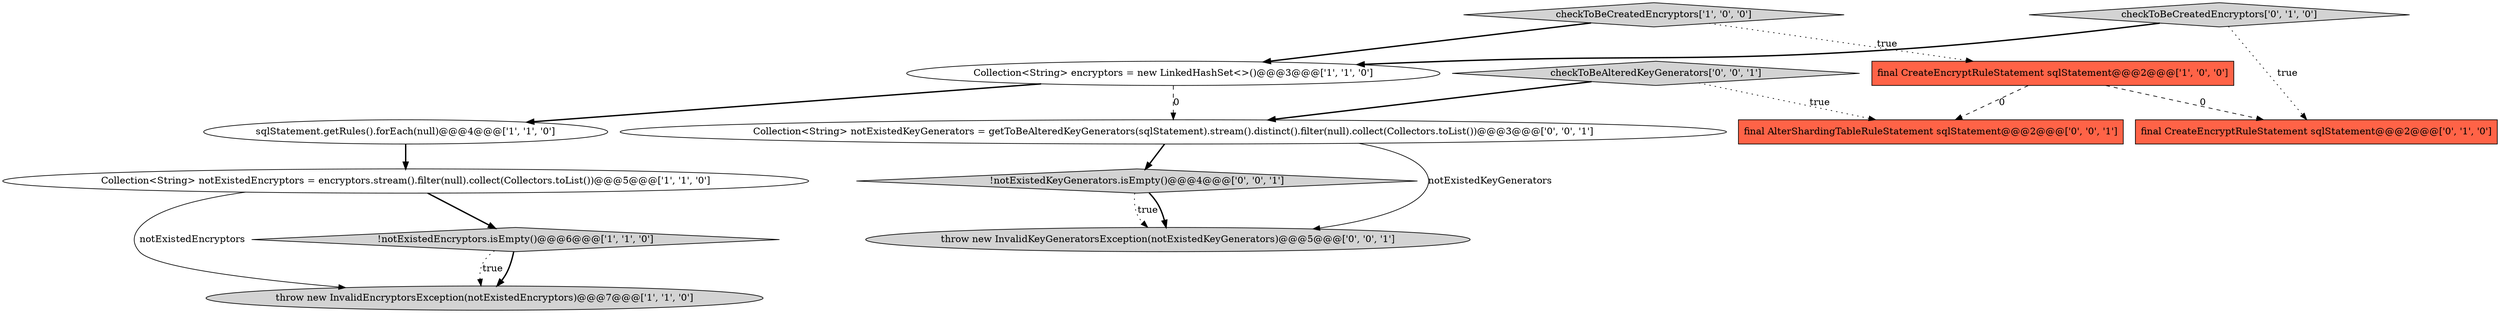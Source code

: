 digraph {
9 [style = filled, label = "checkToBeAlteredKeyGenerators['0', '0', '1']", fillcolor = lightgray, shape = diamond image = "AAA0AAABBB3BBB"];
12 [style = filled, label = "Collection<String> notExistedKeyGenerators = getToBeAlteredKeyGenerators(sqlStatement).stream().distinct().filter(null).collect(Collectors.toList())@@@3@@@['0', '0', '1']", fillcolor = white, shape = ellipse image = "AAA0AAABBB3BBB"];
7 [style = filled, label = "final CreateEncryptRuleStatement sqlStatement@@@2@@@['0', '1', '0']", fillcolor = tomato, shape = box image = "AAA1AAABBB2BBB"];
8 [style = filled, label = "checkToBeCreatedEncryptors['0', '1', '0']", fillcolor = lightgray, shape = diamond image = "AAA0AAABBB2BBB"];
10 [style = filled, label = "final AlterShardingTableRuleStatement sqlStatement@@@2@@@['0', '0', '1']", fillcolor = tomato, shape = box image = "AAA0AAABBB3BBB"];
11 [style = filled, label = "throw new InvalidKeyGeneratorsException(notExistedKeyGenerators)@@@5@@@['0', '0', '1']", fillcolor = lightgray, shape = ellipse image = "AAA0AAABBB3BBB"];
0 [style = filled, label = "sqlStatement.getRules().forEach(null)@@@4@@@['1', '1', '0']", fillcolor = white, shape = ellipse image = "AAA0AAABBB1BBB"];
2 [style = filled, label = "throw new InvalidEncryptorsException(notExistedEncryptors)@@@7@@@['1', '1', '0']", fillcolor = lightgray, shape = ellipse image = "AAA0AAABBB1BBB"];
5 [style = filled, label = "!notExistedEncryptors.isEmpty()@@@6@@@['1', '1', '0']", fillcolor = lightgray, shape = diamond image = "AAA0AAABBB1BBB"];
4 [style = filled, label = "final CreateEncryptRuleStatement sqlStatement@@@2@@@['1', '0', '0']", fillcolor = tomato, shape = box image = "AAA1AAABBB1BBB"];
6 [style = filled, label = "checkToBeCreatedEncryptors['1', '0', '0']", fillcolor = lightgray, shape = diamond image = "AAA0AAABBB1BBB"];
13 [style = filled, label = "!notExistedKeyGenerators.isEmpty()@@@4@@@['0', '0', '1']", fillcolor = lightgray, shape = diamond image = "AAA0AAABBB3BBB"];
3 [style = filled, label = "Collection<String> notExistedEncryptors = encryptors.stream().filter(null).collect(Collectors.toList())@@@5@@@['1', '1', '0']", fillcolor = white, shape = ellipse image = "AAA0AAABBB1BBB"];
1 [style = filled, label = "Collection<String> encryptors = new LinkedHashSet<>()@@@3@@@['1', '1', '0']", fillcolor = white, shape = ellipse image = "AAA0AAABBB1BBB"];
0->3 [style = bold, label=""];
8->1 [style = bold, label=""];
6->1 [style = bold, label=""];
12->13 [style = bold, label=""];
3->2 [style = solid, label="notExistedEncryptors"];
5->2 [style = bold, label=""];
3->5 [style = bold, label=""];
8->7 [style = dotted, label="true"];
9->12 [style = bold, label=""];
13->11 [style = dotted, label="true"];
1->0 [style = bold, label=""];
1->12 [style = dashed, label="0"];
6->4 [style = dotted, label="true"];
4->10 [style = dashed, label="0"];
9->10 [style = dotted, label="true"];
4->7 [style = dashed, label="0"];
13->11 [style = bold, label=""];
12->11 [style = solid, label="notExistedKeyGenerators"];
5->2 [style = dotted, label="true"];
}
